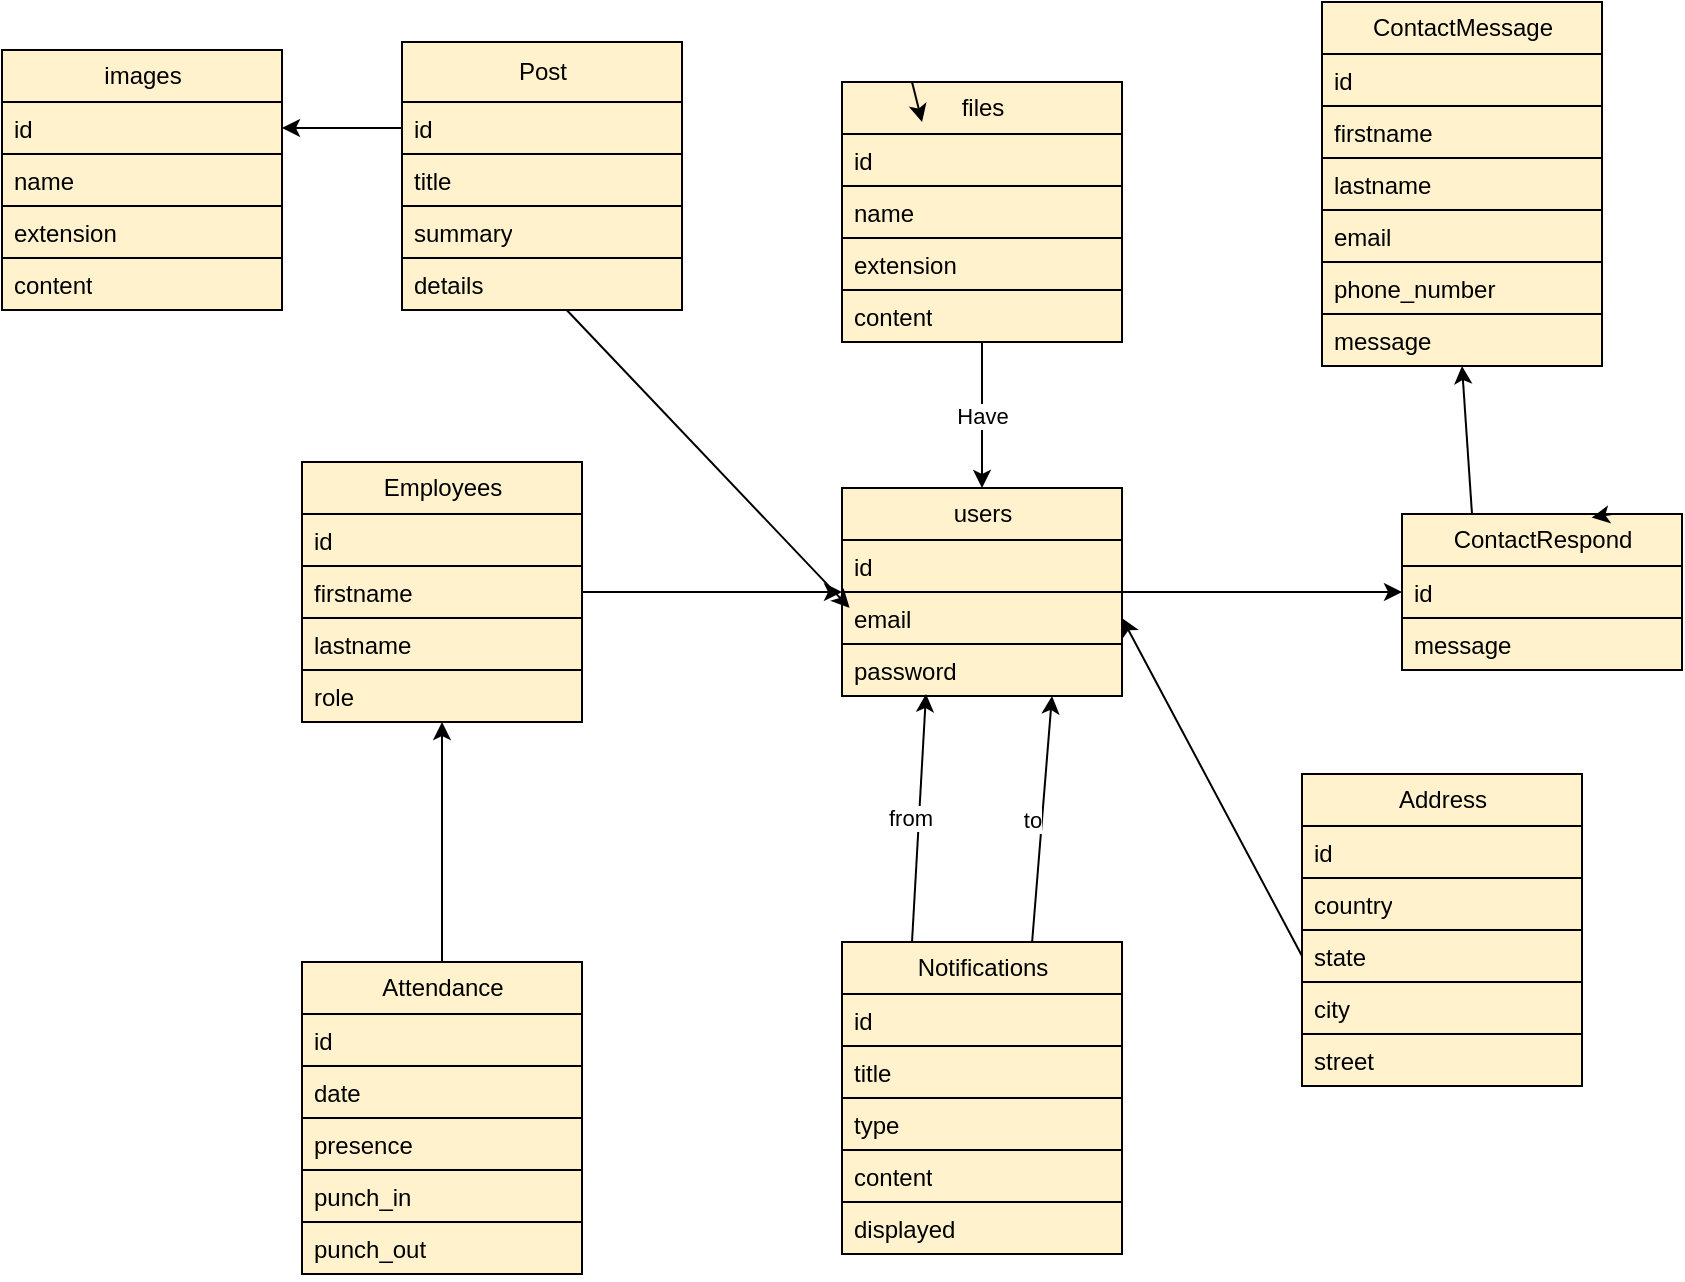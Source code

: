 <mxfile>
    <diagram id="57_P-monERQ1Uuo8BiW1" name="Page-1">
        <mxGraphModel dx="1608" dy="1410" grid="1" gridSize="10" guides="1" tooltips="1" connect="1" arrows="0" fold="1" page="1" pageScale="1" pageWidth="850" pageHeight="1100" background="#ffffff" math="0" shadow="0">
            <root>
                <mxCell id="0"/>
                <mxCell id="1" parent="0"/>
                <mxCell id="32" value="Employees" style="swimlane;fontStyle=0;childLayout=stackLayout;horizontal=1;startSize=26;horizontalStack=0;resizeParent=1;resizeParentMax=0;resizeLast=0;collapsible=1;marginBottom=0;html=1;fillColor=#fff2cc;strokeColor=#000000;labelBorderColor=none;shadow=0;backgroundOutline=0;fontColor=#000000;" parent="1" vertex="1">
                    <mxGeometry x="110" y="100" width="140" height="130" as="geometry"/>
                </mxCell>
                <mxCell id="33" value="id" style="text;align=left;verticalAlign=top;spacingLeft=4;spacingRight=4;overflow=hidden;rotatable=0;points=[[0,0.5],[1,0.5]];portConstraint=eastwest;whiteSpace=wrap;html=1;fillColor=#fff2cc;strokeColor=#000000;labelBorderColor=none;shadow=0;backgroundOutline=0;fontColor=#000000;" parent="32" vertex="1">
                    <mxGeometry y="26" width="140" height="26" as="geometry"/>
                </mxCell>
                <mxCell id="34" value="firstname" style="text;align=left;verticalAlign=top;spacingLeft=4;spacingRight=4;overflow=hidden;rotatable=0;points=[[0,0.5],[1,0.5]];portConstraint=eastwest;whiteSpace=wrap;html=1;fillColor=#fff2cc;strokeColor=#000000;labelBorderColor=none;shadow=0;backgroundOutline=0;fontColor=#000000;" parent="32" vertex="1">
                    <mxGeometry y="52" width="140" height="26" as="geometry"/>
                </mxCell>
                <mxCell id="35" value="lastname" style="text;align=left;verticalAlign=top;spacingLeft=4;spacingRight=4;overflow=hidden;rotatable=0;points=[[0,0.5],[1,0.5]];portConstraint=eastwest;whiteSpace=wrap;html=1;fillColor=#fff2cc;strokeColor=#000000;labelBorderColor=none;shadow=0;backgroundOutline=0;fontColor=#000000;" parent="32" vertex="1">
                    <mxGeometry y="78" width="140" height="26" as="geometry"/>
                </mxCell>
                <mxCell id="38" value="role" style="text;align=left;verticalAlign=top;spacingLeft=4;spacingRight=4;overflow=hidden;rotatable=0;points=[[0,0.5],[1,0.5]];portConstraint=eastwest;whiteSpace=wrap;html=1;fillColor=#fff2cc;strokeColor=#000000;labelBorderColor=none;shadow=0;backgroundOutline=0;fontColor=#000000;" parent="32" vertex="1">
                    <mxGeometry y="104" width="140" height="26" as="geometry"/>
                </mxCell>
                <mxCell id="40" value="users" style="swimlane;fontStyle=0;childLayout=stackLayout;horizontal=1;startSize=26;fillColor=#fff2cc;horizontalStack=0;resizeParent=1;resizeParentMax=0;resizeLast=0;collapsible=1;marginBottom=0;html=1;strokeColor=#000000;fontColor=#000000;" parent="1" vertex="1">
                    <mxGeometry x="380" y="113" width="140" height="104" as="geometry"/>
                </mxCell>
                <mxCell id="41" value="id" style="text;strokeColor=#000000;fillColor=#fff2cc;align=left;verticalAlign=top;spacingLeft=4;spacingRight=4;overflow=hidden;rotatable=0;points=[[0,0.5],[1,0.5]];portConstraint=eastwest;whiteSpace=wrap;html=1;fontColor=#000000;" parent="40" vertex="1">
                    <mxGeometry y="26" width="140" height="26" as="geometry"/>
                </mxCell>
                <mxCell id="42" value="email" style="text;strokeColor=#000000;fillColor=#fff2cc;align=left;verticalAlign=top;spacingLeft=4;spacingRight=4;overflow=hidden;rotatable=0;points=[[0,0.5],[1,0.5]];portConstraint=eastwest;whiteSpace=wrap;html=1;fontColor=#000000;" parent="40" vertex="1">
                    <mxGeometry y="52" width="140" height="26" as="geometry"/>
                </mxCell>
                <mxCell id="43" value="password" style="text;strokeColor=#000000;fillColor=#fff2cc;align=left;verticalAlign=top;spacingLeft=4;spacingRight=4;overflow=hidden;rotatable=0;points=[[0,0.5],[1,0.5]];portConstraint=eastwest;whiteSpace=wrap;html=1;fontColor=#000000;" parent="40" vertex="1">
                    <mxGeometry y="78" width="140" height="26" as="geometry"/>
                </mxCell>
                <mxCell id="46" style="edgeStyle=none;html=1;exitX=1;exitY=0.5;exitDx=0;exitDy=0;entryX=0;entryY=0.5;entryDx=0;entryDy=0;fontColor=#000000;fillColor=#fff2cc;strokeColor=#000000;labelBorderColor=none;shadow=0;backgroundOutline=0;" parent="1" source="34" target="40" edge="1">
                    <mxGeometry relative="1" as="geometry">
                        <Array as="points">
                            <mxPoint x="280" y="165"/>
                        </Array>
                    </mxGeometry>
                </mxCell>
                <mxCell id="53" style="edgeStyle=none;html=1;exitX=0.5;exitY=0;exitDx=0;exitDy=0;fontColor=#000000;fillColor=#fff2cc;strokeColor=#000000;labelBorderColor=none;shadow=0;backgroundOutline=0;entryX=0.5;entryY=1;entryDx=0;entryDy=0;" parent="1" source="47" target="32" edge="1">
                    <mxGeometry relative="1" as="geometry">
                        <mxPoint x="180" y="256" as="targetPoint"/>
                    </mxGeometry>
                </mxCell>
                <mxCell id="47" value="Attendance" style="swimlane;fontStyle=0;childLayout=stackLayout;horizontal=1;startSize=26;horizontalStack=0;resizeParent=1;resizeParentMax=0;resizeLast=0;collapsible=1;marginBottom=0;html=1;fillColor=#fff2cc;strokeColor=#000000;labelBorderColor=none;shadow=0;backgroundOutline=0;fontColor=#000000;" parent="1" vertex="1">
                    <mxGeometry x="110" y="350" width="140" height="156" as="geometry"/>
                </mxCell>
                <mxCell id="48" value="id" style="text;align=left;verticalAlign=top;spacingLeft=4;spacingRight=4;overflow=hidden;rotatable=0;points=[[0,0.5],[1,0.5]];portConstraint=eastwest;whiteSpace=wrap;html=1;fillColor=#fff2cc;strokeColor=#000000;labelBorderColor=none;shadow=0;backgroundOutline=0;fontColor=#000000;" parent="47" vertex="1">
                    <mxGeometry y="26" width="140" height="26" as="geometry"/>
                </mxCell>
                <mxCell id="49" value="&lt;pre style=&quot;margin-top: 0px; margin-bottom: 0px; padding: var(--su12); border: 0px; font-variant-numeric: inherit; font-variant-east-asian: inherit; font-stretch: inherit; line-height: var(--lh-md); font-family: var(--ff-mono); font-optical-sizing: inherit; font-kerning: inherit; font-feature-settings: inherit; font-variation-settings: inherit; font-size: var(--fs-body1); vertical-align: baseline; box-sizing: inherit; width: auto; max-height: 600px; overflow: auto; background-color: var(--highlight-bg); border-radius: var(--br-md); --_cb-line-numbers-bg:var(--black-050); overflow-wrap: normal;&quot; class=&quot;lang-sql s-code-block&quot;&gt;&lt;font&gt;date&lt;/font&gt;&lt;/pre&gt;" style="text;align=left;verticalAlign=top;spacingLeft=4;spacingRight=4;overflow=hidden;rotatable=0;points=[[0,0.5],[1,0.5]];portConstraint=eastwest;whiteSpace=wrap;html=1;fillColor=#fff2cc;strokeColor=#000000;labelBorderColor=none;shadow=0;backgroundOutline=0;fontColor=#000000;" parent="47" vertex="1">
                    <mxGeometry y="52" width="140" height="26" as="geometry"/>
                </mxCell>
                <mxCell id="50" value="&lt;pre style=&quot;margin-top: 0px; margin-bottom: 0px; padding: var(--su12); border: 0px; font-variant-numeric: inherit; font-variant-east-asian: inherit; font-stretch: inherit; line-height: var(--lh-md); font-family: var(--ff-mono); font-optical-sizing: inherit; font-kerning: inherit; font-feature-settings: inherit; font-variation-settings: inherit; font-size: var(--fs-body1); vertical-align: baseline; box-sizing: inherit; width: auto; max-height: 600px; overflow: auto; background-color: var(--highlight-bg); border-radius: var(--br-md); --_cb-line-numbers-bg:var(--black-050); overflow-wrap: normal;&quot; class=&quot;lang-sql s-code-block&quot;&gt;&lt;font&gt;presence&lt;/font&gt;&lt;/pre&gt;" style="text;align=left;verticalAlign=top;spacingLeft=4;spacingRight=4;overflow=hidden;rotatable=0;points=[[0,0.5],[1,0.5]];portConstraint=eastwest;whiteSpace=wrap;html=1;fillColor=#fff2cc;strokeColor=#000000;labelBorderColor=none;shadow=0;backgroundOutline=0;fontColor=#000000;" parent="47" vertex="1">
                    <mxGeometry y="78" width="140" height="26" as="geometry"/>
                </mxCell>
                <mxCell id="59" value="&lt;pre style=&quot;margin-top: 0px; margin-bottom: 0px; padding: var(--su12); border: 0px; font-variant-numeric: inherit; font-variant-east-asian: inherit; font-stretch: inherit; line-height: var(--lh-md); font-family: var(--ff-mono); font-optical-sizing: inherit; font-kerning: inherit; font-feature-settings: inherit; font-variation-settings: inherit; font-size: var(--fs-body1); vertical-align: baseline; box-sizing: inherit; width: auto; max-height: 600px; overflow: auto; background-color: var(--highlight-bg); border-radius: var(--br-md); --_cb-line-numbers-bg:var(--black-050); overflow-wrap: normal;&quot; class=&quot;lang-sql s-code-block&quot;&gt;&lt;font&gt;punch_in&lt;/font&gt;&lt;/pre&gt;" style="text;align=left;verticalAlign=top;spacingLeft=4;spacingRight=4;overflow=hidden;rotatable=0;points=[[0,0.5],[1,0.5]];portConstraint=eastwest;whiteSpace=wrap;html=1;fillColor=#fff2cc;strokeColor=#000000;labelBorderColor=none;shadow=0;backgroundOutline=0;fontColor=#000000;" parent="47" vertex="1">
                    <mxGeometry y="104" width="140" height="26" as="geometry"/>
                </mxCell>
                <mxCell id="60" value="&lt;pre style=&quot;margin-top: 0px; margin-bottom: 0px; padding: var(--su12); border: 0px; font-variant-numeric: inherit; font-variant-east-asian: inherit; font-stretch: inherit; line-height: var(--lh-md); font-family: var(--ff-mono); font-optical-sizing: inherit; font-kerning: inherit; font-feature-settings: inherit; font-variation-settings: inherit; font-size: var(--fs-body1); vertical-align: baseline; box-sizing: inherit; width: auto; max-height: 600px; overflow: auto; background-color: var(--highlight-bg); border-radius: var(--br-md); --_cb-line-numbers-bg:var(--black-050); overflow-wrap: normal;&quot; class=&quot;lang-sql s-code-block&quot;&gt;&lt;font&gt;punch_out&lt;/font&gt;&lt;/pre&gt;" style="text;align=left;verticalAlign=top;spacingLeft=4;spacingRight=4;overflow=hidden;rotatable=0;points=[[0,0.5],[1,0.5]];portConstraint=eastwest;whiteSpace=wrap;html=1;fillColor=#fff2cc;strokeColor=#000000;labelBorderColor=none;shadow=0;backgroundOutline=0;fontColor=#000000;" parent="47" vertex="1">
                    <mxGeometry y="130" width="140" height="26" as="geometry"/>
                </mxCell>
                <mxCell id="61" value="ContactMessage" style="swimlane;fontStyle=0;childLayout=stackLayout;horizontal=1;startSize=26;horizontalStack=0;resizeParent=1;resizeParentMax=0;resizeLast=0;collapsible=1;marginBottom=0;html=1;fillColor=#fff2cc;strokeColor=#000000;labelBorderColor=none;shadow=0;backgroundOutline=0;fontColor=#000000;" parent="1" vertex="1">
                    <mxGeometry x="620" y="-130" width="140" height="182" as="geometry"/>
                </mxCell>
                <mxCell id="62" value="id" style="text;align=left;verticalAlign=top;spacingLeft=4;spacingRight=4;overflow=hidden;rotatable=0;points=[[0,0.5],[1,0.5]];portConstraint=eastwest;whiteSpace=wrap;html=1;fillColor=#fff2cc;strokeColor=#000000;labelBorderColor=none;shadow=0;backgroundOutline=0;fontColor=#000000;" parent="61" vertex="1">
                    <mxGeometry y="26" width="140" height="26" as="geometry"/>
                </mxCell>
                <mxCell id="63" value="firstname" style="text;align=left;verticalAlign=top;spacingLeft=4;spacingRight=4;overflow=hidden;rotatable=0;points=[[0,0.5],[1,0.5]];portConstraint=eastwest;whiteSpace=wrap;html=1;fillColor=#fff2cc;strokeColor=#000000;labelBorderColor=none;shadow=0;backgroundOutline=0;fontColor=#000000;" parent="61" vertex="1">
                    <mxGeometry y="52" width="140" height="26" as="geometry"/>
                </mxCell>
                <mxCell id="64" value="lastname" style="text;align=left;verticalAlign=top;spacingLeft=4;spacingRight=4;overflow=hidden;rotatable=0;points=[[0,0.5],[1,0.5]];portConstraint=eastwest;whiteSpace=wrap;html=1;fillColor=#fff2cc;strokeColor=#000000;labelBorderColor=none;shadow=0;backgroundOutline=0;fontColor=#000000;" parent="61" vertex="1">
                    <mxGeometry y="78" width="140" height="26" as="geometry"/>
                </mxCell>
                <mxCell id="111" value="email" style="text;align=left;verticalAlign=top;spacingLeft=4;spacingRight=4;overflow=hidden;rotatable=0;points=[[0,0.5],[1,0.5]];portConstraint=eastwest;whiteSpace=wrap;html=1;fillColor=#fff2cc;strokeColor=#000000;labelBorderColor=none;shadow=0;backgroundOutline=0;fontColor=#000000;" parent="61" vertex="1">
                    <mxGeometry y="104" width="140" height="26" as="geometry"/>
                </mxCell>
                <mxCell id="112" value="phone_number" style="text;align=left;verticalAlign=top;spacingLeft=4;spacingRight=4;overflow=hidden;rotatable=0;points=[[0,0.5],[1,0.5]];portConstraint=eastwest;whiteSpace=wrap;html=1;fillColor=#fff2cc;strokeColor=#000000;labelBorderColor=none;shadow=0;backgroundOutline=0;fontColor=#000000;" parent="61" vertex="1">
                    <mxGeometry y="130" width="140" height="26" as="geometry"/>
                </mxCell>
                <mxCell id="113" value="message" style="text;align=left;verticalAlign=top;spacingLeft=4;spacingRight=4;overflow=hidden;rotatable=0;points=[[0,0.5],[1,0.5]];portConstraint=eastwest;whiteSpace=wrap;html=1;fillColor=#fff2cc;strokeColor=#000000;labelBorderColor=none;shadow=0;backgroundOutline=0;fontColor=#000000;" parent="61" vertex="1">
                    <mxGeometry y="156" width="140" height="26" as="geometry"/>
                </mxCell>
                <mxCell id="75" value="Address" style="swimlane;fontStyle=0;childLayout=stackLayout;horizontal=1;startSize=26;horizontalStack=0;resizeParent=1;resizeParentMax=0;resizeLast=0;collapsible=1;marginBottom=0;html=1;fillColor=#fff2cc;strokeColor=#000000;labelBorderColor=none;shadow=0;backgroundOutline=0;fontColor=#000000;" parent="1" vertex="1">
                    <mxGeometry x="610" y="256" width="140" height="156" as="geometry"/>
                </mxCell>
                <mxCell id="76" value="id" style="text;align=left;verticalAlign=top;spacingLeft=4;spacingRight=4;overflow=hidden;rotatable=0;points=[[0,0.5],[1,0.5]];portConstraint=eastwest;whiteSpace=wrap;html=1;fillColor=#fff2cc;strokeColor=#000000;labelBorderColor=none;shadow=0;backgroundOutline=0;fontColor=#000000;" parent="75" vertex="1">
                    <mxGeometry y="26" width="140" height="26" as="geometry"/>
                </mxCell>
                <mxCell id="77" value="&lt;pre style=&quot;margin-top: 0px; margin-bottom: 0px; padding: var(--su12); border: 0px; font-variant-numeric: inherit; font-variant-east-asian: inherit; font-stretch: inherit; line-height: var(--lh-md); font-family: var(--ff-mono); font-optical-sizing: inherit; font-kerning: inherit; font-feature-settings: inherit; font-variation-settings: inherit; font-size: var(--fs-body1); vertical-align: baseline; box-sizing: inherit; width: auto; max-height: 600px; overflow: auto; background-color: var(--highlight-bg); border-radius: var(--br-md); --_cb-line-numbers-bg:var(--black-050); overflow-wrap: normal;&quot; class=&quot;lang-sql s-code-block&quot;&gt;&lt;font&gt;country&lt;/font&gt;&lt;/pre&gt;" style="text;align=left;verticalAlign=top;spacingLeft=4;spacingRight=4;overflow=hidden;rotatable=0;points=[[0,0.5],[1,0.5]];portConstraint=eastwest;whiteSpace=wrap;html=1;fillColor=#fff2cc;strokeColor=#000000;labelBorderColor=none;shadow=0;backgroundOutline=0;fontColor=#000000;" parent="75" vertex="1">
                    <mxGeometry y="52" width="140" height="26" as="geometry"/>
                </mxCell>
                <mxCell id="78" value="&lt;pre style=&quot;margin-top: 0px; margin-bottom: 0px; padding: var(--su12); border: 0px; font-variant-numeric: inherit; font-variant-east-asian: inherit; font-stretch: inherit; line-height: var(--lh-md); font-family: var(--ff-mono); font-optical-sizing: inherit; font-kerning: inherit; font-feature-settings: inherit; font-variation-settings: inherit; font-size: var(--fs-body1); vertical-align: baseline; box-sizing: inherit; width: auto; max-height: 600px; overflow: auto; background-color: var(--highlight-bg); border-radius: var(--br-md); --_cb-line-numbers-bg:var(--black-050); overflow-wrap: normal;&quot; class=&quot;lang-sql s-code-block&quot;&gt;&lt;font&gt;state&lt;/font&gt;&lt;/pre&gt;" style="text;align=left;verticalAlign=top;spacingLeft=4;spacingRight=4;overflow=hidden;rotatable=0;points=[[0,0.5],[1,0.5]];portConstraint=eastwest;whiteSpace=wrap;html=1;fillColor=#fff2cc;strokeColor=#000000;labelBorderColor=none;shadow=0;backgroundOutline=0;fontColor=#000000;" parent="75" vertex="1">
                    <mxGeometry y="78" width="140" height="26" as="geometry"/>
                </mxCell>
                <mxCell id="79" value="city" style="text;align=left;verticalAlign=top;spacingLeft=4;spacingRight=4;overflow=hidden;rotatable=0;points=[[0,0.5],[1,0.5]];portConstraint=eastwest;whiteSpace=wrap;html=1;fillColor=#fff2cc;strokeColor=#000000;labelBorderColor=none;shadow=0;backgroundOutline=0;fontColor=#000000;" parent="75" vertex="1">
                    <mxGeometry y="104" width="140" height="26" as="geometry"/>
                </mxCell>
                <mxCell id="81" value="street" style="text;align=left;verticalAlign=top;spacingLeft=4;spacingRight=4;overflow=hidden;rotatable=0;points=[[0,0.5],[1,0.5]];portConstraint=eastwest;whiteSpace=wrap;html=1;fillColor=#fff2cc;strokeColor=#000000;labelBorderColor=none;shadow=0;backgroundOutline=0;fontColor=#000000;" parent="75" vertex="1">
                    <mxGeometry y="130" width="140" height="26" as="geometry"/>
                </mxCell>
                <mxCell id="82" style="edgeStyle=none;html=1;fontColor=#000000;fillColor=#fff2cc;strokeColor=#000000;labelBorderColor=none;shadow=0;backgroundOutline=0;entryX=1;entryY=0.5;entryDx=0;entryDy=0;exitX=0;exitY=0.5;exitDx=0;exitDy=0;" parent="1" source="78" target="42" edge="1">
                    <mxGeometry relative="1" as="geometry">
                        <mxPoint x="620" y="141" as="sourcePoint"/>
                        <mxPoint x="530" y="188" as="targetPoint"/>
                        <Array as="points"/>
                    </mxGeometry>
                </mxCell>
                <mxCell id="83" value="Notifications" style="swimlane;fontStyle=0;childLayout=stackLayout;horizontal=1;startSize=26;horizontalStack=0;resizeParent=1;resizeParentMax=0;resizeLast=0;collapsible=1;marginBottom=0;html=1;fillColor=#fff2cc;strokeColor=#000000;labelBorderColor=none;shadow=0;backgroundOutline=0;fontColor=#000000;" parent="1" vertex="1">
                    <mxGeometry x="380" y="340" width="140" height="156" as="geometry"/>
                </mxCell>
                <mxCell id="84" value="id" style="text;align=left;verticalAlign=top;spacingLeft=4;spacingRight=4;overflow=hidden;rotatable=0;points=[[0,0.5],[1,0.5]];portConstraint=eastwest;whiteSpace=wrap;html=1;fillColor=#fff2cc;strokeColor=#000000;labelBorderColor=none;shadow=0;backgroundOutline=0;fontColor=#000000;" parent="83" vertex="1">
                    <mxGeometry y="26" width="140" height="26" as="geometry"/>
                </mxCell>
                <mxCell id="85" value="&lt;pre style=&quot;margin-top: 0px; margin-bottom: 0px; padding: var(--su12); border: 0px; font-variant-numeric: inherit; font-variant-east-asian: inherit; font-stretch: inherit; line-height: var(--lh-md); font-family: var(--ff-mono); font-optical-sizing: inherit; font-kerning: inherit; font-feature-settings: inherit; font-variation-settings: inherit; font-size: var(--fs-body1); vertical-align: baseline; box-sizing: inherit; width: auto; max-height: 600px; overflow: auto; background-color: var(--highlight-bg); border-radius: var(--br-md); --_cb-line-numbers-bg:var(--black-050); overflow-wrap: normal;&quot; class=&quot;lang-sql s-code-block&quot;&gt;&lt;font&gt;title&lt;/font&gt;&lt;/pre&gt;" style="text;align=left;verticalAlign=top;spacingLeft=4;spacingRight=4;overflow=hidden;rotatable=0;points=[[0,0.5],[1,0.5]];portConstraint=eastwest;whiteSpace=wrap;html=1;fillColor=#fff2cc;strokeColor=#000000;labelBorderColor=none;shadow=0;backgroundOutline=0;fontColor=#000000;" parent="83" vertex="1">
                    <mxGeometry y="52" width="140" height="26" as="geometry"/>
                </mxCell>
                <mxCell id="86" value="&lt;pre style=&quot;margin-top: 0px; margin-bottom: 0px; padding: var(--su12); border: 0px; font-variant-numeric: inherit; font-variant-east-asian: inherit; font-stretch: inherit; line-height: var(--lh-md); font-family: var(--ff-mono); font-optical-sizing: inherit; font-kerning: inherit; font-feature-settings: inherit; font-variation-settings: inherit; font-size: var(--fs-body1); vertical-align: baseline; box-sizing: inherit; width: auto; max-height: 600px; overflow: auto; background-color: var(--highlight-bg); border-radius: var(--br-md); --_cb-line-numbers-bg:var(--black-050); overflow-wrap: normal;&quot; class=&quot;lang-sql s-code-block&quot;&gt;&lt;font&gt;type&lt;/font&gt;&lt;/pre&gt;" style="text;align=left;verticalAlign=top;spacingLeft=4;spacingRight=4;overflow=hidden;rotatable=0;points=[[0,0.5],[1,0.5]];portConstraint=eastwest;whiteSpace=wrap;html=1;fillColor=#fff2cc;strokeColor=#000000;labelBorderColor=none;shadow=0;backgroundOutline=0;fontColor=#000000;" parent="83" vertex="1">
                    <mxGeometry y="78" width="140" height="26" as="geometry"/>
                </mxCell>
                <mxCell id="87" value="content" style="text;align=left;verticalAlign=top;spacingLeft=4;spacingRight=4;overflow=hidden;rotatable=0;points=[[0,0.5],[1,0.5]];portConstraint=eastwest;whiteSpace=wrap;html=1;fillColor=#fff2cc;strokeColor=#000000;labelBorderColor=none;shadow=0;backgroundOutline=0;fontColor=#000000;" parent="83" vertex="1">
                    <mxGeometry y="104" width="140" height="26" as="geometry"/>
                </mxCell>
                <mxCell id="88" value="displayed" style="text;align=left;verticalAlign=top;spacingLeft=4;spacingRight=4;overflow=hidden;rotatable=0;points=[[0,0.5],[1,0.5]];portConstraint=eastwest;whiteSpace=wrap;html=1;fillColor=#fff2cc;strokeColor=#000000;labelBorderColor=none;shadow=0;backgroundOutline=0;fontColor=#000000;" parent="83" vertex="1">
                    <mxGeometry y="130" width="140" height="26" as="geometry"/>
                </mxCell>
                <mxCell id="89" value="" style="endArrow=classic;html=1;entryX=0.3;entryY=0.962;entryDx=0;entryDy=0;exitX=0.25;exitY=0;exitDx=0;exitDy=0;fontStyle=0;fontColor=#090606;labelBackgroundColor=#FFFFFF;strokeColor=#000000;entryPerimeter=0;" parent="1" source="83" target="43" edge="1">
                    <mxGeometry relative="1" as="geometry">
                        <mxPoint x="450" y="310" as="sourcePoint"/>
                        <mxPoint x="610" y="310" as="targetPoint"/>
                    </mxGeometry>
                </mxCell>
                <mxCell id="90" value="from" style="edgeLabel;resizable=0;html=1;align=center;verticalAlign=middle;fontColor=#000000;labelBackgroundColor=#FFFFFF;" parent="89" connectable="0" vertex="1">
                    <mxGeometry relative="1" as="geometry">
                        <mxPoint x="-5" as="offset"/>
                    </mxGeometry>
                </mxCell>
                <mxCell id="91" value="&lt;br&gt;" style="edgeLabel;resizable=0;html=1;align=left;verticalAlign=bottom;" parent="89" connectable="0" vertex="1">
                    <mxGeometry x="-1" relative="1" as="geometry"/>
                </mxCell>
                <mxCell id="94" value="" style="endArrow=classic;html=1;entryX=0.75;entryY=1;entryDx=0;entryDy=0;fontStyle=0;fontColor=#090606;labelBackgroundColor=#FFFFFF;strokeColor=#000000;exitX=0.679;exitY=0;exitDx=0;exitDy=0;exitPerimeter=0;" parent="1" source="83" target="40" edge="1">
                    <mxGeometry relative="1" as="geometry">
                        <mxPoint x="500" y="320" as="sourcePoint"/>
                        <mxPoint x="480" y="217" as="targetPoint"/>
                    </mxGeometry>
                </mxCell>
                <mxCell id="95" value="to" style="edgeLabel;resizable=0;html=1;align=center;verticalAlign=middle;fontColor=#000000;labelBackgroundColor=#FFFFFF;" parent="94" connectable="0" vertex="1">
                    <mxGeometry relative="1" as="geometry">
                        <mxPoint x="-5" as="offset"/>
                    </mxGeometry>
                </mxCell>
                <mxCell id="96" value="&lt;br&gt;" style="edgeLabel;resizable=0;html=1;align=left;verticalAlign=bottom;" parent="94" connectable="0" vertex="1">
                    <mxGeometry x="-1" relative="1" as="geometry"/>
                </mxCell>
                <mxCell id="97" value="files" style="swimlane;fontStyle=0;childLayout=stackLayout;horizontal=1;startSize=26;horizontalStack=0;resizeParent=1;resizeParentMax=0;resizeLast=0;collapsible=1;marginBottom=0;html=1;fillColor=#fff2cc;strokeColor=#000000;labelBorderColor=none;shadow=0;backgroundOutline=0;fontColor=#000000;" parent="1" vertex="1">
                    <mxGeometry x="380" y="-90" width="140" height="130" as="geometry"/>
                </mxCell>
                <mxCell id="98" value="id" style="text;align=left;verticalAlign=top;spacingLeft=4;spacingRight=4;overflow=hidden;rotatable=0;points=[[0,0.5],[1,0.5]];portConstraint=eastwest;whiteSpace=wrap;html=1;fillColor=#fff2cc;strokeColor=#000000;labelBorderColor=none;shadow=0;backgroundOutline=0;fontColor=#000000;" parent="97" vertex="1">
                    <mxGeometry y="26" width="140" height="26" as="geometry"/>
                </mxCell>
                <mxCell id="99" value="&lt;pre style=&quot;margin-top: 0px; margin-bottom: 0px; padding: var(--su12); border: 0px; font-variant-numeric: inherit; font-variant-east-asian: inherit; font-stretch: inherit; line-height: var(--lh-md); font-family: var(--ff-mono); font-optical-sizing: inherit; font-kerning: inherit; font-feature-settings: inherit; font-variation-settings: inherit; font-size: var(--fs-body1); vertical-align: baseline; box-sizing: inherit; width: auto; max-height: 600px; overflow: auto; background-color: var(--highlight-bg); border-radius: var(--br-md); --_cb-line-numbers-bg:var(--black-050); overflow-wrap: normal;&quot; class=&quot;lang-sql s-code-block&quot;&gt;&lt;font&gt;name&lt;/font&gt;&lt;/pre&gt;" style="text;align=left;verticalAlign=top;spacingLeft=4;spacingRight=4;overflow=hidden;rotatable=0;points=[[0,0.5],[1,0.5]];portConstraint=eastwest;whiteSpace=wrap;html=1;fillColor=#fff2cc;strokeColor=#000000;labelBorderColor=none;shadow=0;backgroundOutline=0;fontColor=#000000;" parent="97" vertex="1">
                    <mxGeometry y="52" width="140" height="26" as="geometry"/>
                </mxCell>
                <mxCell id="100" value="&lt;pre style=&quot;margin-top: 0px; margin-bottom: 0px; padding: var(--su12); border: 0px; font-variant-numeric: inherit; font-variant-east-asian: inherit; font-stretch: inherit; line-height: var(--lh-md); font-family: var(--ff-mono); font-optical-sizing: inherit; font-kerning: inherit; font-feature-settings: inherit; font-variation-settings: inherit; font-size: var(--fs-body1); vertical-align: baseline; box-sizing: inherit; width: auto; max-height: 600px; overflow: auto; background-color: var(--highlight-bg); border-radius: var(--br-md); --_cb-line-numbers-bg:var(--black-050); overflow-wrap: normal;&quot; class=&quot;lang-sql s-code-block&quot;&gt;&lt;font&gt;extension&lt;/font&gt;&lt;/pre&gt;" style="text;align=left;verticalAlign=top;spacingLeft=4;spacingRight=4;overflow=hidden;rotatable=0;points=[[0,0.5],[1,0.5]];portConstraint=eastwest;whiteSpace=wrap;html=1;fillColor=#fff2cc;strokeColor=#000000;labelBorderColor=none;shadow=0;backgroundOutline=0;fontColor=#000000;" parent="97" vertex="1">
                    <mxGeometry y="78" width="140" height="26" as="geometry"/>
                </mxCell>
                <mxCell id="101" value="content" style="text;align=left;verticalAlign=top;spacingLeft=4;spacingRight=4;overflow=hidden;rotatable=0;points=[[0,0.5],[1,0.5]];portConstraint=eastwest;whiteSpace=wrap;html=1;fillColor=#fff2cc;strokeColor=#000000;labelBorderColor=none;shadow=0;backgroundOutline=0;fontColor=#000000;" parent="97" vertex="1">
                    <mxGeometry y="104" width="140" height="26" as="geometry"/>
                </mxCell>
                <mxCell id="102" value="" style="endArrow=classic;html=1;labelBackgroundColor=#FFFFFF;strokeColor=#000000;fontColor=#000000;exitX=0.5;exitY=1;exitDx=0;exitDy=0;entryX=0.5;entryY=0;entryDx=0;entryDy=0;" parent="1" source="97" target="40" edge="1">
                    <mxGeometry relative="1" as="geometry">
                        <mxPoint x="390" y="80" as="sourcePoint"/>
                        <mxPoint x="490" y="80" as="targetPoint"/>
                        <Array as="points">
                            <mxPoint x="450" y="80"/>
                        </Array>
                    </mxGeometry>
                </mxCell>
                <mxCell id="103" value="Have" style="edgeLabel;resizable=0;html=1;align=center;verticalAlign=middle;labelBackgroundColor=#FFFFFF;fontColor=#000000;" parent="102" connectable="0" vertex="1">
                    <mxGeometry relative="1" as="geometry"/>
                </mxCell>
                <mxCell id="106" value="ContactRespond" style="swimlane;fontStyle=0;childLayout=stackLayout;horizontal=1;startSize=26;horizontalStack=0;resizeParent=1;resizeParentMax=0;resizeLast=0;collapsible=1;marginBottom=0;html=1;fillColor=#fff2cc;strokeColor=#000000;labelBorderColor=none;shadow=0;backgroundOutline=0;fontColor=#000000;" parent="1" vertex="1">
                    <mxGeometry x="660" y="126" width="140" height="78" as="geometry"/>
                </mxCell>
                <mxCell id="107" value="id" style="text;align=left;verticalAlign=top;spacingLeft=4;spacingRight=4;overflow=hidden;rotatable=0;points=[[0,0.5],[1,0.5]];portConstraint=eastwest;whiteSpace=wrap;html=1;fillColor=#fff2cc;strokeColor=#000000;labelBorderColor=none;shadow=0;backgroundOutline=0;fontColor=#000000;" parent="106" vertex="1">
                    <mxGeometry y="26" width="140" height="26" as="geometry"/>
                </mxCell>
                <mxCell id="108" value="message" style="text;align=left;verticalAlign=top;spacingLeft=4;spacingRight=4;overflow=hidden;rotatable=0;points=[[0,0.5],[1,0.5]];portConstraint=eastwest;whiteSpace=wrap;html=1;fillColor=#fff2cc;strokeColor=#000000;labelBorderColor=none;shadow=0;backgroundOutline=0;fontColor=#000000;" parent="106" vertex="1">
                    <mxGeometry y="52" width="140" height="26" as="geometry"/>
                </mxCell>
                <mxCell id="110" style="edgeStyle=none;html=1;fontColor=#000000;fillColor=#fff2cc;strokeColor=#000000;labelBorderColor=none;shadow=0;backgroundOutline=0;entryX=0.5;entryY=1;entryDx=0;entryDy=0;exitX=0.25;exitY=0;exitDx=0;exitDy=0;" parent="1" source="106" target="61" edge="1">
                    <mxGeometry relative="1" as="geometry">
                        <mxPoint x="620" y="141" as="sourcePoint"/>
                        <mxPoint x="530" y="188" as="targetPoint"/>
                        <Array as="points"/>
                    </mxGeometry>
                </mxCell>
                <mxCell id="116" style="edgeStyle=none;html=1;fontColor=#000000;fillColor=#fff2cc;strokeColor=#000000;labelBorderColor=none;shadow=0;backgroundOutline=0;entryX=0;entryY=0.5;entryDx=0;entryDy=0;exitX=1;exitY=0.5;exitDx=0;exitDy=0;" parent="1" source="40" target="107" edge="1">
                    <mxGeometry relative="1" as="geometry">
                        <mxPoint x="840" y="49" as="sourcePoint"/>
                        <mxPoint x="730" y="-34.5" as="targetPoint"/>
                        <Array as="points"/>
                    </mxGeometry>
                </mxCell>
                <mxCell id="117" style="edgeStyle=none;html=1;exitX=0.25;exitY=0;exitDx=0;exitDy=0;entryX=0.286;entryY=0.154;entryDx=0;entryDy=0;entryPerimeter=0;" edge="1" parent="1" source="97" target="97">
                    <mxGeometry relative="1" as="geometry"/>
                </mxCell>
                <mxCell id="118" value="Post" style="swimlane;fontStyle=0;childLayout=stackLayout;horizontal=1;startSize=30;horizontalStack=0;resizeParent=1;resizeParentMax=0;resizeLast=0;collapsible=1;marginBottom=0;html=1;fillColor=#fff2cc;strokeColor=#000000;labelBorderColor=none;shadow=0;backgroundOutline=0;fontColor=#000000;" vertex="1" parent="1">
                    <mxGeometry x="160" y="-110" width="140" height="134" as="geometry"/>
                </mxCell>
                <mxCell id="119" value="id" style="text;align=left;verticalAlign=top;spacingLeft=4;spacingRight=4;overflow=hidden;rotatable=0;points=[[0,0.5],[1,0.5]];portConstraint=eastwest;whiteSpace=wrap;html=1;fillColor=#fff2cc;strokeColor=#000000;labelBorderColor=none;shadow=0;backgroundOutline=0;fontColor=#000000;" vertex="1" parent="118">
                    <mxGeometry y="30" width="140" height="26" as="geometry"/>
                </mxCell>
                <mxCell id="120" value="&lt;pre style=&quot;margin-top: 0px; margin-bottom: 0px; padding: var(--su12); border: 0px; font-variant-numeric: inherit; font-variant-east-asian: inherit; font-stretch: inherit; line-height: var(--lh-md); font-family: var(--ff-mono); font-optical-sizing: inherit; font-kerning: inherit; font-feature-settings: inherit; font-variation-settings: inherit; font-size: var(--fs-body1); vertical-align: baseline; box-sizing: inherit; width: auto; max-height: 600px; overflow: auto; background-color: var(--highlight-bg); border-radius: var(--br-md); --_cb-line-numbers-bg:var(--black-050); overflow-wrap: normal;&quot; class=&quot;lang-sql s-code-block&quot;&gt;&lt;font&gt;title&lt;/font&gt;&lt;/pre&gt;" style="text;align=left;verticalAlign=top;spacingLeft=4;spacingRight=4;overflow=hidden;rotatable=0;points=[[0,0.5],[1,0.5]];portConstraint=eastwest;whiteSpace=wrap;html=1;fillColor=#fff2cc;strokeColor=#000000;labelBorderColor=none;shadow=0;backgroundOutline=0;fontColor=#000000;" vertex="1" parent="118">
                    <mxGeometry y="56" width="140" height="26" as="geometry"/>
                </mxCell>
                <mxCell id="121" value="&lt;pre style=&quot;margin-top: 0px; margin-bottom: 0px; padding: var(--su12); border: 0px; font-variant-numeric: inherit; font-variant-east-asian: inherit; font-stretch: inherit; line-height: var(--lh-md); font-family: var(--ff-mono); font-optical-sizing: inherit; font-kerning: inherit; font-feature-settings: inherit; font-variation-settings: inherit; font-size: var(--fs-body1); vertical-align: baseline; box-sizing: inherit; width: auto; max-height: 600px; overflow: auto; background-color: var(--highlight-bg); border-radius: var(--br-md); --_cb-line-numbers-bg:var(--black-050); overflow-wrap: normal;&quot; class=&quot;lang-sql s-code-block&quot;&gt;&lt;font&gt;summary&lt;/font&gt;&lt;/pre&gt;" style="text;align=left;verticalAlign=top;spacingLeft=4;spacingRight=4;overflow=hidden;rotatable=0;points=[[0,0.5],[1,0.5]];portConstraint=eastwest;whiteSpace=wrap;html=1;fillColor=#fff2cc;strokeColor=#000000;labelBorderColor=none;shadow=0;backgroundOutline=0;fontColor=#000000;" vertex="1" parent="118">
                    <mxGeometry y="82" width="140" height="26" as="geometry"/>
                </mxCell>
                <mxCell id="122" value="details" style="text;align=left;verticalAlign=top;spacingLeft=4;spacingRight=4;overflow=hidden;rotatable=0;points=[[0,0.5],[1,0.5]];portConstraint=eastwest;whiteSpace=wrap;html=1;fillColor=#fff2cc;strokeColor=#000000;labelBorderColor=none;shadow=0;backgroundOutline=0;fontColor=#000000;" vertex="1" parent="118">
                    <mxGeometry y="108" width="140" height="26" as="geometry"/>
                </mxCell>
                <mxCell id="123" style="edgeStyle=none;html=1;entryX=0.027;entryY=1.305;entryDx=0;entryDy=0;fontColor=#000000;fillColor=#fff2cc;strokeColor=#000000;labelBorderColor=none;shadow=0;backgroundOutline=0;entryPerimeter=0;" edge="1" parent="1" source="122" target="41">
                    <mxGeometry relative="1" as="geometry">
                        <Array as="points"/>
                        <mxPoint x="260" y="175" as="sourcePoint"/>
                        <mxPoint x="390" y="175" as="targetPoint"/>
                    </mxGeometry>
                </mxCell>
                <mxCell id="124" style="edgeStyle=none;html=1;fontColor=#000000;fillColor=#fff2cc;strokeColor=#000000;labelBorderColor=none;shadow=0;backgroundOutline=0;exitX=0;exitY=0.5;exitDx=0;exitDy=0;entryX=1;entryY=0.5;entryDx=0;entryDy=0;" edge="1" parent="1" source="119" target="131">
                    <mxGeometry relative="1" as="geometry">
                        <Array as="points"/>
                        <mxPoint x="252.346" y="34" as="sourcePoint"/>
                        <mxPoint x="40" y="-50" as="targetPoint"/>
                    </mxGeometry>
                </mxCell>
                <mxCell id="130" value="images" style="swimlane;fontStyle=0;childLayout=stackLayout;horizontal=1;startSize=26;horizontalStack=0;resizeParent=1;resizeParentMax=0;resizeLast=0;collapsible=1;marginBottom=0;html=1;fillColor=#fff2cc;strokeColor=#000000;labelBorderColor=none;shadow=0;backgroundOutline=0;fontColor=#000000;" vertex="1" parent="1">
                    <mxGeometry x="-40" y="-106" width="140" height="130" as="geometry"/>
                </mxCell>
                <mxCell id="131" value="id" style="text;align=left;verticalAlign=top;spacingLeft=4;spacingRight=4;overflow=hidden;rotatable=0;points=[[0,0.5],[1,0.5]];portConstraint=eastwest;whiteSpace=wrap;html=1;fillColor=#fff2cc;strokeColor=#000000;labelBorderColor=none;shadow=0;backgroundOutline=0;fontColor=#000000;" vertex="1" parent="130">
                    <mxGeometry y="26" width="140" height="26" as="geometry"/>
                </mxCell>
                <mxCell id="132" value="&lt;pre style=&quot;margin-top: 0px; margin-bottom: 0px; padding: var(--su12); border: 0px; font-variant-numeric: inherit; font-variant-east-asian: inherit; font-stretch: inherit; line-height: var(--lh-md); font-family: var(--ff-mono); font-optical-sizing: inherit; font-kerning: inherit; font-feature-settings: inherit; font-variation-settings: inherit; font-size: var(--fs-body1); vertical-align: baseline; box-sizing: inherit; width: auto; max-height: 600px; overflow: auto; background-color: var(--highlight-bg); border-radius: var(--br-md); --_cb-line-numbers-bg:var(--black-050); overflow-wrap: normal;&quot; class=&quot;lang-sql s-code-block&quot;&gt;&lt;font&gt;name&lt;/font&gt;&lt;/pre&gt;" style="text;align=left;verticalAlign=top;spacingLeft=4;spacingRight=4;overflow=hidden;rotatable=0;points=[[0,0.5],[1,0.5]];portConstraint=eastwest;whiteSpace=wrap;html=1;fillColor=#fff2cc;strokeColor=#000000;labelBorderColor=none;shadow=0;backgroundOutline=0;fontColor=#000000;" vertex="1" parent="130">
                    <mxGeometry y="52" width="140" height="26" as="geometry"/>
                </mxCell>
                <mxCell id="133" value="&lt;pre style=&quot;margin-top: 0px; margin-bottom: 0px; padding: var(--su12); border: 0px; font-variant-numeric: inherit; font-variant-east-asian: inherit; font-stretch: inherit; line-height: var(--lh-md); font-family: var(--ff-mono); font-optical-sizing: inherit; font-kerning: inherit; font-feature-settings: inherit; font-variation-settings: inherit; font-size: var(--fs-body1); vertical-align: baseline; box-sizing: inherit; width: auto; max-height: 600px; overflow: auto; background-color: var(--highlight-bg); border-radius: var(--br-md); --_cb-line-numbers-bg:var(--black-050); overflow-wrap: normal;&quot; class=&quot;lang-sql s-code-block&quot;&gt;&lt;font&gt;extension&lt;/font&gt;&lt;/pre&gt;" style="text;align=left;verticalAlign=top;spacingLeft=4;spacingRight=4;overflow=hidden;rotatable=0;points=[[0,0.5],[1,0.5]];portConstraint=eastwest;whiteSpace=wrap;html=1;fillColor=#fff2cc;strokeColor=#000000;labelBorderColor=none;shadow=0;backgroundOutline=0;fontColor=#000000;" vertex="1" parent="130">
                    <mxGeometry y="78" width="140" height="26" as="geometry"/>
                </mxCell>
                <mxCell id="134" value="content" style="text;align=left;verticalAlign=top;spacingLeft=4;spacingRight=4;overflow=hidden;rotatable=0;points=[[0,0.5],[1,0.5]];portConstraint=eastwest;whiteSpace=wrap;html=1;fillColor=#fff2cc;strokeColor=#000000;labelBorderColor=none;shadow=0;backgroundOutline=0;fontColor=#000000;" vertex="1" parent="130">
                    <mxGeometry y="104" width="140" height="26" as="geometry"/>
                </mxCell>
                <mxCell id="135" style="edgeStyle=none;html=1;exitX=0.75;exitY=0;exitDx=0;exitDy=0;entryX=0.677;entryY=0.023;entryDx=0;entryDy=0;entryPerimeter=0;" edge="1" parent="1" source="106" target="106">
                    <mxGeometry relative="1" as="geometry"/>
                </mxCell>
            </root>
        </mxGraphModel>
    </diagram>
</mxfile>